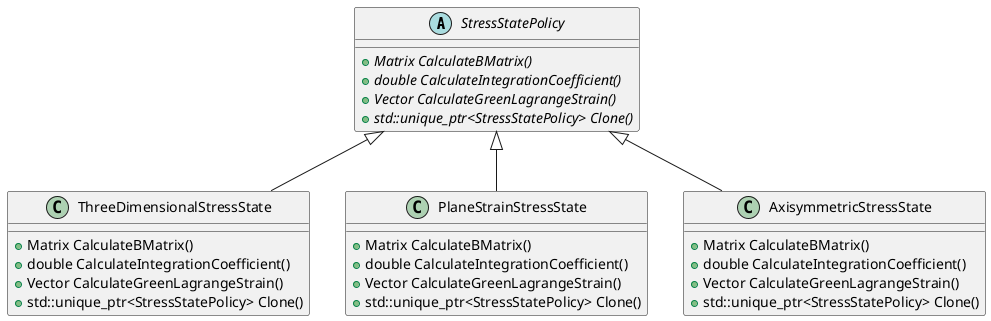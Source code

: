 @startuml

abstract class StressStatePolicy {
  +{abstract} Matrix CalculateBMatrix()
  +{abstract} double CalculateIntegrationCoefficient()
  +{abstract} Vector CalculateGreenLagrangeStrain()
  +{abstract} std::unique_ptr<StressStatePolicy> Clone()

}

class ThreeDimensionalStressState {
  +Matrix CalculateBMatrix()
  +double CalculateIntegrationCoefficient()
  +Vector CalculateGreenLagrangeStrain()
  +std::unique_ptr<StressStatePolicy> Clone()
}

class PlaneStrainStressState {
  +Matrix CalculateBMatrix()
  +double CalculateIntegrationCoefficient()
  +Vector CalculateGreenLagrangeStrain()
  +std::unique_ptr<StressStatePolicy> Clone()
}

class AxisymmetricStressState {
  +Matrix CalculateBMatrix()
  +double CalculateIntegrationCoefficient()
  +Vector CalculateGreenLagrangeStrain()
  +std::unique_ptr<StressStatePolicy> Clone()
}

StressStatePolicy <|-- ThreeDimensionalStressState
StressStatePolicy <|-- PlaneStrainStressState
StressStatePolicy <|-- AxisymmetricStressState
@enduml
